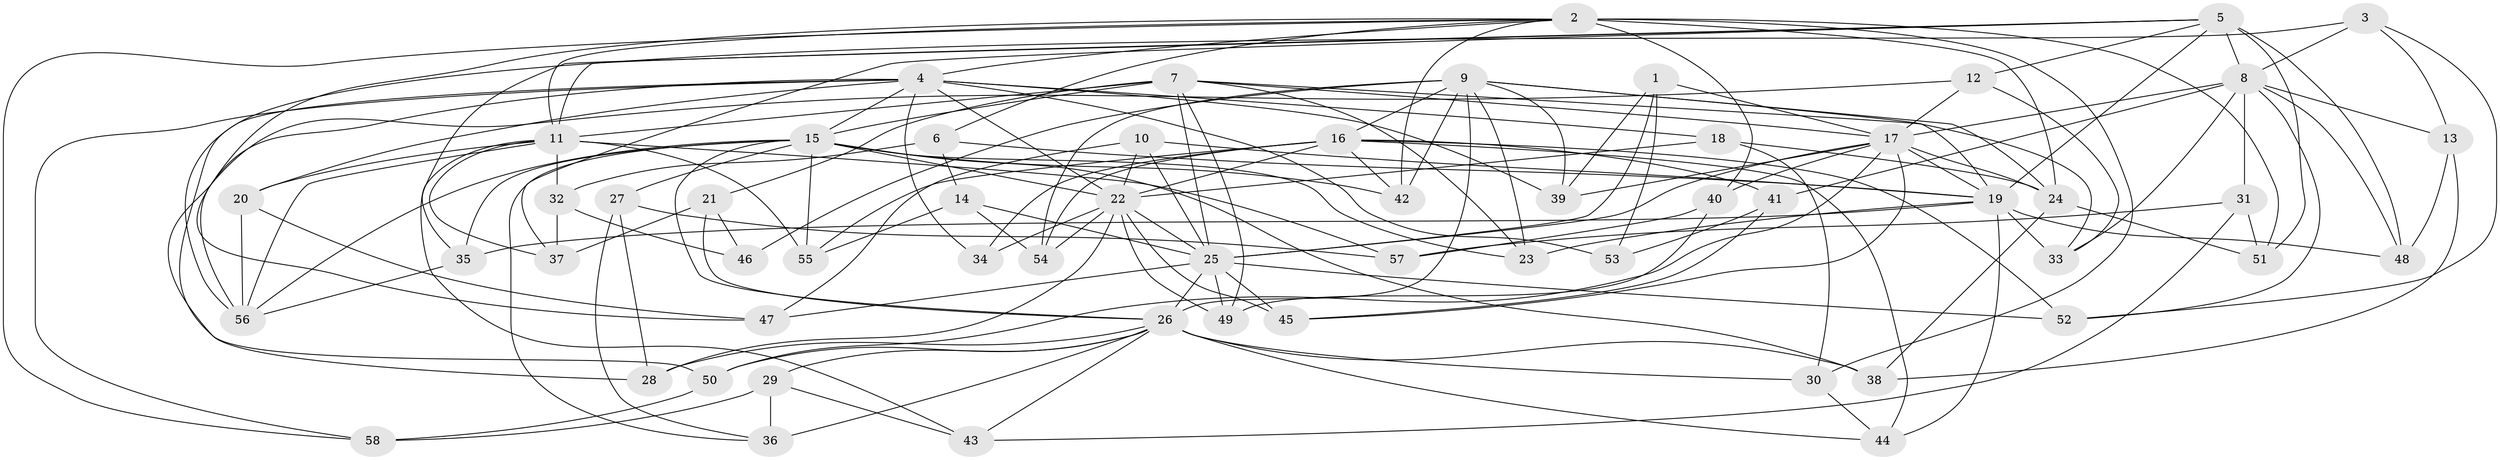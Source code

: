 // original degree distribution, {4: 1.0}
// Generated by graph-tools (version 1.1) at 2025/38/03/09/25 02:38:06]
// undirected, 58 vertices, 159 edges
graph export_dot {
graph [start="1"]
  node [color=gray90,style=filled];
  1;
  2;
  3;
  4;
  5;
  6;
  7;
  8;
  9;
  10;
  11;
  12;
  13;
  14;
  15;
  16;
  17;
  18;
  19;
  20;
  21;
  22;
  23;
  24;
  25;
  26;
  27;
  28;
  29;
  30;
  31;
  32;
  33;
  34;
  35;
  36;
  37;
  38;
  39;
  40;
  41;
  42;
  43;
  44;
  45;
  46;
  47;
  48;
  49;
  50;
  51;
  52;
  53;
  54;
  55;
  56;
  57;
  58;
  1 -- 17 [weight=1.0];
  1 -- 25 [weight=1.0];
  1 -- 39 [weight=1.0];
  1 -- 53 [weight=1.0];
  2 -- 4 [weight=1.0];
  2 -- 6 [weight=1.0];
  2 -- 11 [weight=1.0];
  2 -- 24 [weight=3.0];
  2 -- 30 [weight=1.0];
  2 -- 40 [weight=1.0];
  2 -- 42 [weight=1.0];
  2 -- 47 [weight=1.0];
  2 -- 51 [weight=1.0];
  2 -- 58 [weight=1.0];
  3 -- 8 [weight=1.0];
  3 -- 13 [weight=1.0];
  3 -- 52 [weight=1.0];
  3 -- 56 [weight=1.0];
  4 -- 15 [weight=1.0];
  4 -- 18 [weight=1.0];
  4 -- 20 [weight=1.0];
  4 -- 22 [weight=1.0];
  4 -- 34 [weight=1.0];
  4 -- 39 [weight=1.0];
  4 -- 50 [weight=1.0];
  4 -- 53 [weight=2.0];
  4 -- 56 [weight=1.0];
  4 -- 58 [weight=1.0];
  5 -- 8 [weight=3.0];
  5 -- 11 [weight=1.0];
  5 -- 12 [weight=1.0];
  5 -- 19 [weight=1.0];
  5 -- 35 [weight=1.0];
  5 -- 37 [weight=1.0];
  5 -- 48 [weight=1.0];
  5 -- 51 [weight=1.0];
  6 -- 14 [weight=1.0];
  6 -- 19 [weight=1.0];
  6 -- 32 [weight=1.0];
  7 -- 11 [weight=3.0];
  7 -- 15 [weight=1.0];
  7 -- 17 [weight=1.0];
  7 -- 21 [weight=1.0];
  7 -- 23 [weight=1.0];
  7 -- 25 [weight=1.0];
  7 -- 33 [weight=1.0];
  7 -- 49 [weight=1.0];
  8 -- 13 [weight=1.0];
  8 -- 17 [weight=2.0];
  8 -- 31 [weight=1.0];
  8 -- 33 [weight=1.0];
  8 -- 41 [weight=1.0];
  8 -- 48 [weight=1.0];
  8 -- 52 [weight=1.0];
  9 -- 16 [weight=1.0];
  9 -- 19 [weight=1.0];
  9 -- 23 [weight=1.0];
  9 -- 24 [weight=1.0];
  9 -- 26 [weight=1.0];
  9 -- 39 [weight=1.0];
  9 -- 42 [weight=1.0];
  9 -- 46 [weight=2.0];
  9 -- 54 [weight=1.0];
  10 -- 19 [weight=1.0];
  10 -- 22 [weight=1.0];
  10 -- 25 [weight=1.0];
  10 -- 47 [weight=1.0];
  11 -- 20 [weight=1.0];
  11 -- 32 [weight=1.0];
  11 -- 37 [weight=1.0];
  11 -- 43 [weight=1.0];
  11 -- 55 [weight=1.0];
  11 -- 56 [weight=1.0];
  11 -- 57 [weight=1.0];
  12 -- 17 [weight=1.0];
  12 -- 28 [weight=1.0];
  12 -- 33 [weight=1.0];
  13 -- 38 [weight=1.0];
  13 -- 48 [weight=1.0];
  14 -- 25 [weight=1.0];
  14 -- 54 [weight=1.0];
  14 -- 55 [weight=1.0];
  15 -- 22 [weight=1.0];
  15 -- 23 [weight=1.0];
  15 -- 26 [weight=1.0];
  15 -- 27 [weight=1.0];
  15 -- 35 [weight=1.0];
  15 -- 36 [weight=1.0];
  15 -- 38 [weight=1.0];
  15 -- 42 [weight=1.0];
  15 -- 55 [weight=1.0];
  15 -- 56 [weight=1.0];
  16 -- 22 [weight=1.0];
  16 -- 34 [weight=2.0];
  16 -- 41 [weight=1.0];
  16 -- 42 [weight=1.0];
  16 -- 44 [weight=1.0];
  16 -- 52 [weight=1.0];
  16 -- 54 [weight=1.0];
  16 -- 55 [weight=1.0];
  17 -- 19 [weight=1.0];
  17 -- 24 [weight=1.0];
  17 -- 25 [weight=1.0];
  17 -- 39 [weight=1.0];
  17 -- 40 [weight=1.0];
  17 -- 45 [weight=1.0];
  17 -- 50 [weight=1.0];
  18 -- 22 [weight=1.0];
  18 -- 24 [weight=1.0];
  18 -- 30 [weight=1.0];
  19 -- 23 [weight=1.0];
  19 -- 33 [weight=1.0];
  19 -- 35 [weight=1.0];
  19 -- 44 [weight=1.0];
  19 -- 48 [weight=1.0];
  20 -- 47 [weight=1.0];
  20 -- 56 [weight=1.0];
  21 -- 26 [weight=1.0];
  21 -- 37 [weight=1.0];
  21 -- 46 [weight=1.0];
  22 -- 25 [weight=2.0];
  22 -- 28 [weight=1.0];
  22 -- 34 [weight=1.0];
  22 -- 45 [weight=1.0];
  22 -- 49 [weight=1.0];
  22 -- 54 [weight=1.0];
  24 -- 38 [weight=1.0];
  24 -- 51 [weight=1.0];
  25 -- 26 [weight=1.0];
  25 -- 45 [weight=1.0];
  25 -- 47 [weight=1.0];
  25 -- 49 [weight=1.0];
  25 -- 52 [weight=1.0];
  26 -- 28 [weight=1.0];
  26 -- 29 [weight=1.0];
  26 -- 30 [weight=1.0];
  26 -- 36 [weight=1.0];
  26 -- 38 [weight=1.0];
  26 -- 43 [weight=1.0];
  26 -- 44 [weight=1.0];
  26 -- 50 [weight=1.0];
  27 -- 28 [weight=1.0];
  27 -- 36 [weight=1.0];
  27 -- 57 [weight=1.0];
  29 -- 36 [weight=1.0];
  29 -- 43 [weight=1.0];
  29 -- 58 [weight=1.0];
  30 -- 44 [weight=1.0];
  31 -- 43 [weight=1.0];
  31 -- 51 [weight=1.0];
  31 -- 57 [weight=1.0];
  32 -- 37 [weight=1.0];
  32 -- 46 [weight=1.0];
  35 -- 56 [weight=1.0];
  40 -- 49 [weight=1.0];
  40 -- 57 [weight=1.0];
  41 -- 45 [weight=1.0];
  41 -- 53 [weight=1.0];
  50 -- 58 [weight=1.0];
}
